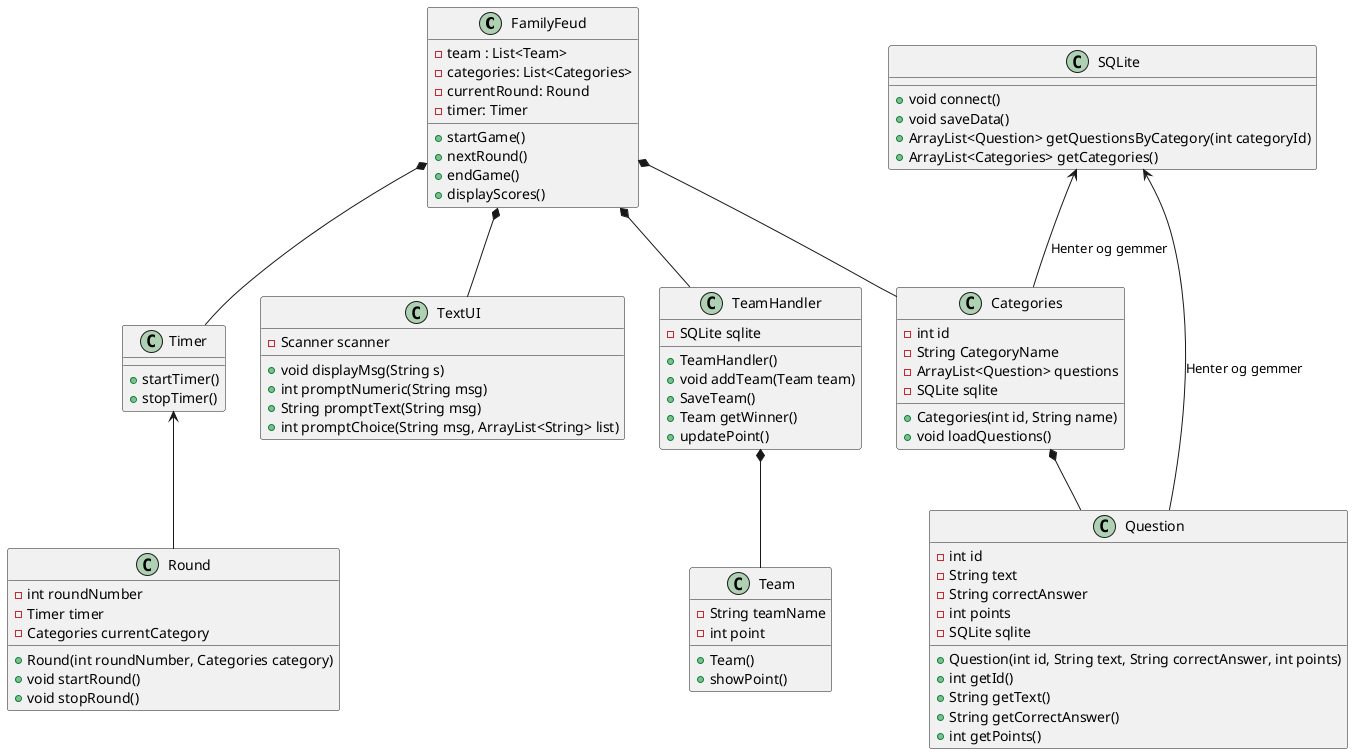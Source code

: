 @startuml
Class FamilyFeud{
-team : List<Team>
-categories: List<Categories>
-currentRound: Round
- timer: Timer
+ startGame()
+ nextRound()
+ endGame()
+ displayScores()
}
Class Categories{
-int id
-String CategoryName
-ArrayList<Question> questions
-SQLite sqlite
+Categories(int id, String name)
+ void loadQuestions()
}
Class Team{
- String teamName
-int point
+Team()
+showPoint()

}
Class TeamHandler{
-SQLite sqlite
+TeamHandler()
+void addTeam(Team team)
+SaveTeam()
+Team getWinner()
+updatePoint()
}
Class Timer{
+startTimer()
+stopTimer()
}
Class Question{
-int id
-String text
-String correctAnswer
-int points
-SQLite sqlite
+Question(int id, String text, String correctAnswer, int points)
+int getId()
+String getText()
+String getCorrectAnswer()
+int getPoints()
}
Class SQLite{
+void connect()
+void saveData()
+ArrayList<Question> getQuestionsByCategory(int categoryId)
+ArrayList<Categories> getCategories()
}
Class TextUI{
- Scanner scanner
+ void displayMsg(String s)
+ int promptNumeric(String msg)
+ String promptText(String msg)
+ int promptChoice(String msg, ArrayList<String> list)
}
Class Round{
 -int roundNumber
  -Timer timer
  -Categories currentCategory
  +Round(int roundNumber, Categories category)
  +void startRound()
  +void stopRound()
}
FamilyFeud *-- Categories
FamilyFeud *-- TeamHandler
FamilyFeud *-- Timer
FamilyFeud *-- TextUI

Categories *-- Question
TeamHandler *-- Team
SQLite <-- Categories : "Henter og gemmer"
SQLite <-- Question : "Henter og gemmer"
Timer <-- Round

@enduml